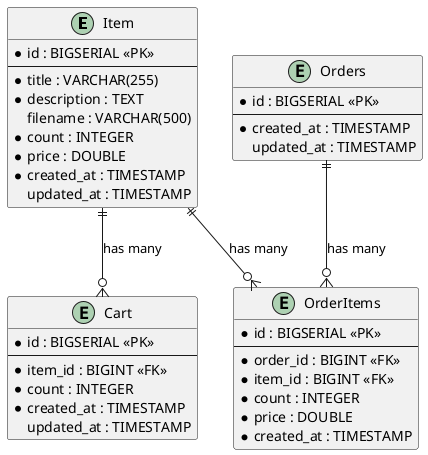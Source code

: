 @startuml
entity Item {
  * id : BIGSERIAL <<PK>>
  --
  * title : VARCHAR(255)
  * description : TEXT
  filename : VARCHAR(500)
  * count : INTEGER
  * price : DOUBLE
  * created_at : TIMESTAMP
  updated_at : TIMESTAMP
}

entity Cart {
  * id : BIGSERIAL <<PK>>
  --
  * item_id : BIGINT <<FK>>
  * count : INTEGER
  * created_at : TIMESTAMP
  updated_at : TIMESTAMP
}

entity Orders {
  * id : BIGSERIAL <<PK>>
  --
  * created_at : TIMESTAMP
  updated_at : TIMESTAMP
}

entity OrderItems {
  * id : BIGSERIAL <<PK>>
  --
  * order_id : BIGINT <<FK>>
  * item_id : BIGINT <<FK>>
  * count : INTEGER
  * price : DOUBLE
  * created_at : TIMESTAMP
}


Item ||--o{ Cart : "has many"
Item ||--o{ OrderItems : "has many"
Orders ||--o{ OrderItems : "has many"

@enduml



